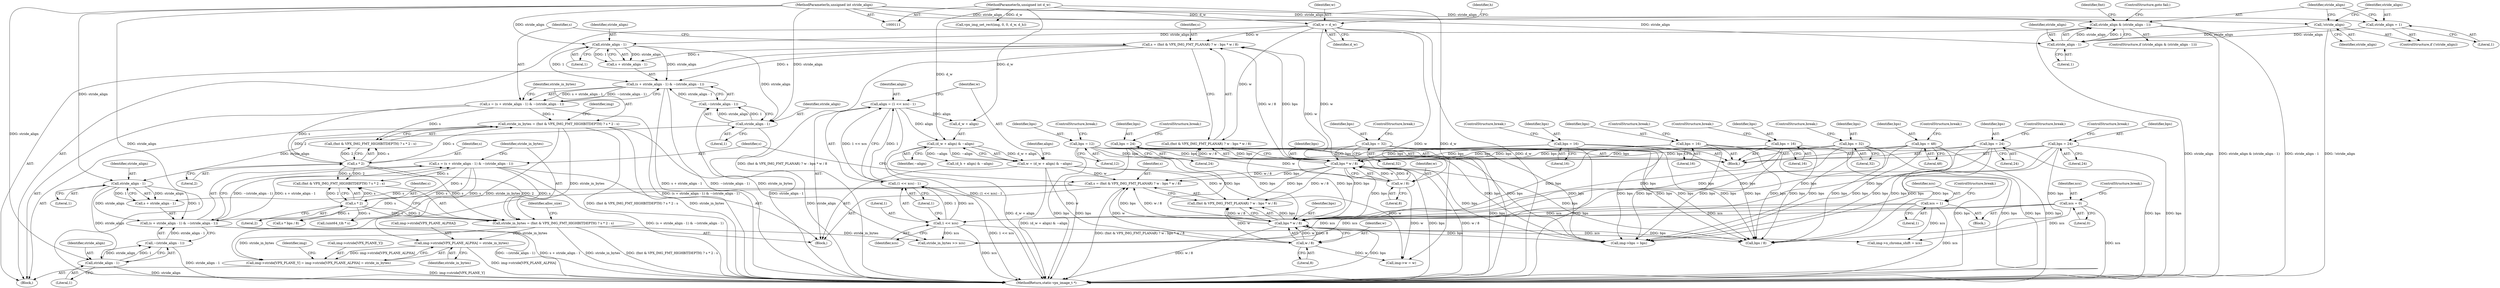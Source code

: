 digraph "0_Android_55cd1dd7c8d0a3de907d22e0f12718733f4e41d9@pointer" {
"1000495" [label="(Call,img->stride[VPX_PLANE_ALPHA] = stride_in_bytes)"];
"1000290" [label="(Call,stride_in_bytes = (fmt & VPX_IMG_FMT_HIGHBITDEPTH) ? s * 2 : s)"];
"1000296" [label="(Call,s * 2)"];
"1000278" [label="(Call,s = (s + stride_align - 1) & ~(stride_align - 1))"];
"1000280" [label="(Call,(s + stride_align - 1) & ~(stride_align - 1))"];
"1000266" [label="(Call,s = (fmt & VPX_IMG_FMT_PLANAR) ? w : bps * w / 8)"];
"1000275" [label="(Call,w / 8)"];
"1000260" [label="(Call,w = d_w)"];
"1000114" [label="(MethodParameterIn,unsigned int d_w)"];
"1000273" [label="(Call,bps * w / 8)"];
"1000167" [label="(Call,bps = 24)"];
"1000186" [label="(Call,bps = 12)"];
"1000208" [label="(Call,bps = 32)"];
"1000178" [label="(Call,bps = 16)"];
"1000218" [label="(Call,bps = 16)"];
"1000213" [label="(Call,bps = 48)"];
"1000202" [label="(Call,bps = 24)"];
"1000192" [label="(Call,bps = 16)"];
"1000161" [label="(Call,bps = 32)"];
"1000197" [label="(Call,bps = 24)"];
"1000283" [label="(Call,stride_align - 1)"];
"1000148" [label="(Call,stride_align & (stride_align - 1))"];
"1000150" [label="(Call,stride_align - 1)"];
"1000142" [label="(Call,!stride_align)"];
"1000117" [label="(MethodParameterIn,unsigned int stride_align)"];
"1000144" [label="(Call,stride_align = 1)"];
"1000286" [label="(Call,~(stride_align - 1))"];
"1000287" [label="(Call,stride_align - 1)"];
"1000390" [label="(Call,stride_in_bytes = (fmt & VPX_IMG_FMT_HIGHBITDEPTH) ? s * 2 : s)"];
"1000396" [label="(Call,s * 2)"];
"1000378" [label="(Call,s = (s + stride_align - 1) & ~(stride_align - 1))"];
"1000380" [label="(Call,(s + stride_align - 1) & ~(stride_align - 1))"];
"1000366" [label="(Call,s = (fmt & VPX_IMG_FMT_PLANAR) ? w : bps * w / 8)"];
"1000375" [label="(Call,w / 8)"];
"1000345" [label="(Call,w = (d_w + align) & ~align)"];
"1000347" [label="(Call,(d_w + align) & ~align)"];
"1000338" [label="(Call,align = (1 << xcs) - 1)"];
"1000340" [label="(Call,(1 << xcs) - 1)"];
"1000341" [label="(Call,1 << xcs)"];
"1000232" [label="(Call,xcs = 1)"];
"1000237" [label="(Call,xcs = 0)"];
"1000373" [label="(Call,bps * w / 8)"];
"1000383" [label="(Call,stride_align - 1)"];
"1000386" [label="(Call,~(stride_align - 1))"];
"1000387" [label="(Call,stride_align - 1)"];
"1000489" [label="(Call,img->stride[VPX_PLANE_Y] = img->stride[VPX_PLANE_ALPHA] = stride_in_bytes)"];
"1000412" [label="(Call,bps / 8)"];
"1000397" [label="(Identifier,s)"];
"1000484" [label="(Call,img->bps = bps)"];
"1000181" [label="(ControlStructure,break;)"];
"1000170" [label="(ControlStructure,break;)"];
"1000415" [label="(Call,(uint64_t)h * s)"];
"1000147" [label="(ControlStructure,if (stride_align & (stride_align - 1)))"];
"1000142" [label="(Call,!stride_align)"];
"1000192" [label="(Call,bps = 16)"];
"1000213" [label="(Call,bps = 48)"];
"1000260" [label="(Call,w = d_w)"];
"1000189" [label="(ControlStructure,break;)"];
"1000298" [label="(Literal,2)"];
"1000378" [label="(Call,s = (s + stride_align - 1) & ~(stride_align - 1))"];
"1000290" [label="(Call,stride_in_bytes = (fmt & VPX_IMG_FMT_HIGHBITDEPTH) ? s * 2 : s)"];
"1000169" [label="(Literal,24)"];
"1000202" [label="(Call,bps = 24)"];
"1000220" [label="(Literal,16)"];
"1000151" [label="(Identifier,stride_align)"];
"1000296" [label="(Call,s * 2)"];
"1000348" [label="(Call,d_w + align)"];
"1000376" [label="(Identifier,w)"];
"1000340" [label="(Call,(1 << xcs) - 1)"];
"1000474" [label="(Call,img->x_chroma_shift = xcs)"];
"1000224" [label="(Block,)"];
"1000114" [label="(MethodParameterIn,unsigned int d_w)"];
"1000266" [label="(Call,s = (fmt & VPX_IMG_FMT_PLANAR) ? w : bps * w / 8)"];
"1000163" [label="(Literal,32)"];
"1000164" [label="(ControlStructure,break;)"];
"1000186" [label="(Call,bps = 12)"];
"1000373" [label="(Call,bps * w / 8)"];
"1000380" [label="(Call,(s + stride_align - 1) & ~(stride_align - 1))"];
"1000505" [label="(Identifier,img)"];
"1000162" [label="(Identifier,bps)"];
"1000221" [label="(ControlStructure,break;)"];
"1000209" [label="(Identifier,bps)"];
"1000410" [label="(Call,s * bps / 8)"];
"1000195" [label="(ControlStructure,break;)"];
"1000208" [label="(Call,bps = 32)"];
"1000141" [label="(ControlStructure,if (!stride_align))"];
"1000198" [label="(Identifier,bps)"];
"1000261" [label="(Identifier,w)"];
"1000143" [label="(Identifier,stride_align)"];
"1000361" [label="(Call,(d_h + align) & ~align)"];
"1000368" [label="(Call,(fmt & VPX_IMG_FMT_PLANAR) ? w : bps * w / 8)"];
"1000344" [label="(Literal,1)"];
"1000291" [label="(Identifier,stride_in_bytes)"];
"1000148" [label="(Call,stride_align & (stride_align - 1))"];
"1000276" [label="(Identifier,w)"];
"1000285" [label="(Literal,1)"];
"1000238" [label="(Identifier,xcs)"];
"1000384" [label="(Identifier,stride_align)"];
"1000392" [label="(Call,(fmt & VPX_IMG_FMT_HIGHBITDEPTH) ? s * 2 : s)"];
"1000203" [label="(Identifier,bps)"];
"1000215" [label="(Literal,48)"];
"1000338" [label="(Call,align = (1 << xcs) - 1)"];
"1000489" [label="(Call,img->stride[VPX_PLANE_Y] = img->stride[VPX_PLANE_ALPHA] = stride_in_bytes)"];
"1000153" [label="(ControlStructure,goto fail;)"];
"1000501" [label="(Identifier,stride_in_bytes)"];
"1000149" [label="(Identifier,stride_align)"];
"1000286" [label="(Call,~(stride_align - 1))"];
"1000386" [label="(Call,~(stride_align - 1))"];
"1000280" [label="(Call,(s + stride_align - 1) & ~(stride_align - 1))"];
"1000379" [label="(Identifier,s)"];
"1000219" [label="(Identifier,bps)"];
"1000264" [label="(Identifier,h)"];
"1000375" [label="(Call,w / 8)"];
"1000388" [label="(Identifier,stride_align)"];
"1000194" [label="(Literal,16)"];
"1000383" [label="(Call,stride_align - 1)"];
"1000161" [label="(Call,bps = 32)"];
"1000464" [label="(Call,img->w = w)"];
"1000387" [label="(Call,stride_align - 1)"];
"1000367" [label="(Identifier,s)"];
"1000341" [label="(Call,1 << xcs)"];
"1000117" [label="(MethodParameterIn,unsigned int stride_align)"];
"1000353" [label="(Identifier,align)"];
"1000496" [label="(Call,img->stride[VPX_PLANE_ALPHA])"];
"1000167" [label="(Call,bps = 24)"];
"1000237" [label="(Call,xcs = 0)"];
"1000390" [label="(Call,stride_in_bytes = (fmt & VPX_IMG_FMT_HIGHBITDEPTH) ? s * 2 : s)"];
"1000187" [label="(Identifier,bps)"];
"1000389" [label="(Literal,1)"];
"1000278" [label="(Call,s = (s + stride_align - 1) & ~(stride_align - 1))"];
"1000283" [label="(Call,stride_align - 1)"];
"1000188" [label="(Literal,12)"];
"1000204" [label="(Literal,24)"];
"1000152" [label="(Literal,1)"];
"1000514" [label="(Call,stride_in_bytes >> xcs)"];
"1000146" [label="(Literal,1)"];
"1000210" [label="(Literal,32)"];
"1000156" [label="(Block,)"];
"1000289" [label="(Literal,1)"];
"1000351" [label="(Identifier,~align)"];
"1000235" [label="(ControlStructure,break;)"];
"1000297" [label="(Identifier,s)"];
"1000490" [label="(Call,img->stride[VPX_PLANE_Y])"];
"1000199" [label="(Literal,24)"];
"1000234" [label="(Literal,1)"];
"1000292" [label="(Call,(fmt & VPX_IMG_FMT_HIGHBITDEPTH) ? s * 2 : s)"];
"1000178" [label="(Call,bps = 16)"];
"1000287" [label="(Call,stride_align - 1)"];
"1000150" [label="(Call,stride_align - 1)"];
"1000345" [label="(Call,w = (d_w + align) & ~align)"];
"1000205" [label="(ControlStructure,break;)"];
"1000519" [label="(Call,vpx_img_set_rect(img, 0, 0, d_w, d_h))"];
"1000495" [label="(Call,img->stride[VPX_PLANE_ALPHA] = stride_in_bytes)"];
"1000381" [label="(Call,s + stride_align - 1)"];
"1000232" [label="(Call,xcs = 1)"];
"1000401" [label="(Identifier,alloc_size)"];
"1000343" [label="(Identifier,xcs)"];
"1000284" [label="(Identifier,stride_align)"];
"1000262" [label="(Identifier,d_w)"];
"1000218" [label="(Call,bps = 16)"];
"1000339" [label="(Identifier,align)"];
"1000233" [label="(Identifier,xcs)"];
"1000267" [label="(Identifier,s)"];
"1000155" [label="(Identifier,fmt)"];
"1000273" [label="(Call,bps * w / 8)"];
"1000216" [label="(ControlStructure,break;)"];
"1000342" [label="(Literal,1)"];
"1000366" [label="(Call,s = (fmt & VPX_IMG_FMT_PLANAR) ? w : bps * w / 8)"];
"1000532" [label="(MethodReturn,static vpx_image_t *)"];
"1000279" [label="(Identifier,s)"];
"1000179" [label="(Identifier,bps)"];
"1000145" [label="(Identifier,stride_align)"];
"1000240" [label="(ControlStructure,break;)"];
"1000302" [label="(Identifier,img)"];
"1000288" [label="(Identifier,stride_align)"];
"1000119" [label="(Block,)"];
"1000144" [label="(Call,stride_align = 1)"];
"1000168" [label="(Identifier,bps)"];
"1000268" [label="(Call,(fmt & VPX_IMG_FMT_PLANAR) ? w : bps * w / 8)"];
"1000275" [label="(Call,w / 8)"];
"1000346" [label="(Identifier,w)"];
"1000347" [label="(Call,(d_w + align) & ~align)"];
"1000197" [label="(Call,bps = 24)"];
"1000398" [label="(Literal,2)"];
"1000277" [label="(Literal,8)"];
"1000336" [label="(Block,)"];
"1000281" [label="(Call,s + stride_align - 1)"];
"1000200" [label="(ControlStructure,break;)"];
"1000391" [label="(Identifier,stride_in_bytes)"];
"1000214" [label="(Identifier,bps)"];
"1000239" [label="(Literal,0)"];
"1000385" [label="(Literal,1)"];
"1000377" [label="(Literal,8)"];
"1000374" [label="(Identifier,bps)"];
"1000180" [label="(Literal,16)"];
"1000211" [label="(ControlStructure,break;)"];
"1000193" [label="(Identifier,bps)"];
"1000274" [label="(Identifier,bps)"];
"1000396" [label="(Call,s * 2)"];
"1000495" -> "1000489"  [label="AST: "];
"1000495" -> "1000501"  [label="CFG: "];
"1000496" -> "1000495"  [label="AST: "];
"1000501" -> "1000495"  [label="AST: "];
"1000489" -> "1000495"  [label="CFG: "];
"1000495" -> "1000532"  [label="DDG: img->stride[VPX_PLANE_ALPHA]"];
"1000495" -> "1000489"  [label="DDG: img->stride[VPX_PLANE_ALPHA]"];
"1000290" -> "1000495"  [label="DDG: stride_in_bytes"];
"1000390" -> "1000495"  [label="DDG: stride_in_bytes"];
"1000290" -> "1000119"  [label="AST: "];
"1000290" -> "1000292"  [label="CFG: "];
"1000291" -> "1000290"  [label="AST: "];
"1000292" -> "1000290"  [label="AST: "];
"1000302" -> "1000290"  [label="CFG: "];
"1000290" -> "1000532"  [label="DDG: stride_in_bytes"];
"1000290" -> "1000532"  [label="DDG: (fmt & VPX_IMG_FMT_HIGHBITDEPTH) ? s * 2 : s"];
"1000296" -> "1000290"  [label="DDG: s"];
"1000296" -> "1000290"  [label="DDG: 2"];
"1000278" -> "1000290"  [label="DDG: s"];
"1000290" -> "1000489"  [label="DDG: stride_in_bytes"];
"1000290" -> "1000514"  [label="DDG: stride_in_bytes"];
"1000296" -> "1000292"  [label="AST: "];
"1000296" -> "1000298"  [label="CFG: "];
"1000297" -> "1000296"  [label="AST: "];
"1000298" -> "1000296"  [label="AST: "];
"1000292" -> "1000296"  [label="CFG: "];
"1000296" -> "1000292"  [label="DDG: s"];
"1000296" -> "1000292"  [label="DDG: 2"];
"1000278" -> "1000296"  [label="DDG: s"];
"1000296" -> "1000390"  [label="DDG: s"];
"1000296" -> "1000390"  [label="DDG: 2"];
"1000296" -> "1000392"  [label="DDG: s"];
"1000296" -> "1000392"  [label="DDG: 2"];
"1000278" -> "1000119"  [label="AST: "];
"1000278" -> "1000280"  [label="CFG: "];
"1000279" -> "1000278"  [label="AST: "];
"1000280" -> "1000278"  [label="AST: "];
"1000291" -> "1000278"  [label="CFG: "];
"1000278" -> "1000532"  [label="DDG: (s + stride_align - 1) & ~(stride_align - 1)"];
"1000280" -> "1000278"  [label="DDG: s + stride_align - 1"];
"1000280" -> "1000278"  [label="DDG: ~(stride_align - 1)"];
"1000278" -> "1000292"  [label="DDG: s"];
"1000280" -> "1000286"  [label="CFG: "];
"1000281" -> "1000280"  [label="AST: "];
"1000286" -> "1000280"  [label="AST: "];
"1000280" -> "1000532"  [label="DDG: ~(stride_align - 1)"];
"1000280" -> "1000532"  [label="DDG: s + stride_align - 1"];
"1000266" -> "1000280"  [label="DDG: s"];
"1000283" -> "1000280"  [label="DDG: stride_align"];
"1000283" -> "1000280"  [label="DDG: 1"];
"1000286" -> "1000280"  [label="DDG: stride_align - 1"];
"1000266" -> "1000119"  [label="AST: "];
"1000266" -> "1000268"  [label="CFG: "];
"1000267" -> "1000266"  [label="AST: "];
"1000268" -> "1000266"  [label="AST: "];
"1000279" -> "1000266"  [label="CFG: "];
"1000266" -> "1000532"  [label="DDG: (fmt & VPX_IMG_FMT_PLANAR) ? w : bps * w / 8"];
"1000275" -> "1000266"  [label="DDG: w"];
"1000260" -> "1000266"  [label="DDG: w"];
"1000273" -> "1000266"  [label="DDG: bps"];
"1000273" -> "1000266"  [label="DDG: w / 8"];
"1000266" -> "1000281"  [label="DDG: s"];
"1000275" -> "1000273"  [label="AST: "];
"1000275" -> "1000277"  [label="CFG: "];
"1000276" -> "1000275"  [label="AST: "];
"1000277" -> "1000275"  [label="AST: "];
"1000273" -> "1000275"  [label="CFG: "];
"1000275" -> "1000268"  [label="DDG: w"];
"1000275" -> "1000273"  [label="DDG: w"];
"1000275" -> "1000273"  [label="DDG: 8"];
"1000260" -> "1000275"  [label="DDG: w"];
"1000275" -> "1000464"  [label="DDG: w"];
"1000260" -> "1000119"  [label="AST: "];
"1000260" -> "1000262"  [label="CFG: "];
"1000261" -> "1000260"  [label="AST: "];
"1000262" -> "1000260"  [label="AST: "];
"1000264" -> "1000260"  [label="CFG: "];
"1000260" -> "1000532"  [label="DDG: d_w"];
"1000114" -> "1000260"  [label="DDG: d_w"];
"1000260" -> "1000268"  [label="DDG: w"];
"1000260" -> "1000464"  [label="DDG: w"];
"1000114" -> "1000111"  [label="AST: "];
"1000114" -> "1000532"  [label="DDG: d_w"];
"1000114" -> "1000347"  [label="DDG: d_w"];
"1000114" -> "1000348"  [label="DDG: d_w"];
"1000114" -> "1000519"  [label="DDG: d_w"];
"1000273" -> "1000268"  [label="AST: "];
"1000274" -> "1000273"  [label="AST: "];
"1000268" -> "1000273"  [label="CFG: "];
"1000273" -> "1000532"  [label="DDG: w / 8"];
"1000273" -> "1000532"  [label="DDG: bps"];
"1000273" -> "1000268"  [label="DDG: bps"];
"1000273" -> "1000268"  [label="DDG: w / 8"];
"1000167" -> "1000273"  [label="DDG: bps"];
"1000186" -> "1000273"  [label="DDG: bps"];
"1000208" -> "1000273"  [label="DDG: bps"];
"1000178" -> "1000273"  [label="DDG: bps"];
"1000218" -> "1000273"  [label="DDG: bps"];
"1000213" -> "1000273"  [label="DDG: bps"];
"1000202" -> "1000273"  [label="DDG: bps"];
"1000192" -> "1000273"  [label="DDG: bps"];
"1000161" -> "1000273"  [label="DDG: bps"];
"1000197" -> "1000273"  [label="DDG: bps"];
"1000273" -> "1000366"  [label="DDG: bps"];
"1000273" -> "1000366"  [label="DDG: w / 8"];
"1000273" -> "1000368"  [label="DDG: bps"];
"1000273" -> "1000368"  [label="DDG: w / 8"];
"1000273" -> "1000373"  [label="DDG: bps"];
"1000273" -> "1000412"  [label="DDG: bps"];
"1000273" -> "1000484"  [label="DDG: bps"];
"1000167" -> "1000156"  [label="AST: "];
"1000167" -> "1000169"  [label="CFG: "];
"1000168" -> "1000167"  [label="AST: "];
"1000169" -> "1000167"  [label="AST: "];
"1000170" -> "1000167"  [label="CFG: "];
"1000167" -> "1000532"  [label="DDG: bps"];
"1000167" -> "1000373"  [label="DDG: bps"];
"1000167" -> "1000412"  [label="DDG: bps"];
"1000167" -> "1000484"  [label="DDG: bps"];
"1000186" -> "1000156"  [label="AST: "];
"1000186" -> "1000188"  [label="CFG: "];
"1000187" -> "1000186"  [label="AST: "];
"1000188" -> "1000186"  [label="AST: "];
"1000189" -> "1000186"  [label="CFG: "];
"1000186" -> "1000532"  [label="DDG: bps"];
"1000186" -> "1000373"  [label="DDG: bps"];
"1000186" -> "1000412"  [label="DDG: bps"];
"1000186" -> "1000484"  [label="DDG: bps"];
"1000208" -> "1000156"  [label="AST: "];
"1000208" -> "1000210"  [label="CFG: "];
"1000209" -> "1000208"  [label="AST: "];
"1000210" -> "1000208"  [label="AST: "];
"1000211" -> "1000208"  [label="CFG: "];
"1000208" -> "1000532"  [label="DDG: bps"];
"1000208" -> "1000373"  [label="DDG: bps"];
"1000208" -> "1000412"  [label="DDG: bps"];
"1000208" -> "1000484"  [label="DDG: bps"];
"1000178" -> "1000156"  [label="AST: "];
"1000178" -> "1000180"  [label="CFG: "];
"1000179" -> "1000178"  [label="AST: "];
"1000180" -> "1000178"  [label="AST: "];
"1000181" -> "1000178"  [label="CFG: "];
"1000178" -> "1000532"  [label="DDG: bps"];
"1000178" -> "1000373"  [label="DDG: bps"];
"1000178" -> "1000412"  [label="DDG: bps"];
"1000178" -> "1000484"  [label="DDG: bps"];
"1000218" -> "1000156"  [label="AST: "];
"1000218" -> "1000220"  [label="CFG: "];
"1000219" -> "1000218"  [label="AST: "];
"1000220" -> "1000218"  [label="AST: "];
"1000221" -> "1000218"  [label="CFG: "];
"1000218" -> "1000532"  [label="DDG: bps"];
"1000218" -> "1000373"  [label="DDG: bps"];
"1000218" -> "1000412"  [label="DDG: bps"];
"1000218" -> "1000484"  [label="DDG: bps"];
"1000213" -> "1000156"  [label="AST: "];
"1000213" -> "1000215"  [label="CFG: "];
"1000214" -> "1000213"  [label="AST: "];
"1000215" -> "1000213"  [label="AST: "];
"1000216" -> "1000213"  [label="CFG: "];
"1000213" -> "1000532"  [label="DDG: bps"];
"1000213" -> "1000373"  [label="DDG: bps"];
"1000213" -> "1000412"  [label="DDG: bps"];
"1000213" -> "1000484"  [label="DDG: bps"];
"1000202" -> "1000156"  [label="AST: "];
"1000202" -> "1000204"  [label="CFG: "];
"1000203" -> "1000202"  [label="AST: "];
"1000204" -> "1000202"  [label="AST: "];
"1000205" -> "1000202"  [label="CFG: "];
"1000202" -> "1000532"  [label="DDG: bps"];
"1000202" -> "1000373"  [label="DDG: bps"];
"1000202" -> "1000412"  [label="DDG: bps"];
"1000202" -> "1000484"  [label="DDG: bps"];
"1000192" -> "1000156"  [label="AST: "];
"1000192" -> "1000194"  [label="CFG: "];
"1000193" -> "1000192"  [label="AST: "];
"1000194" -> "1000192"  [label="AST: "];
"1000195" -> "1000192"  [label="CFG: "];
"1000192" -> "1000532"  [label="DDG: bps"];
"1000192" -> "1000373"  [label="DDG: bps"];
"1000192" -> "1000412"  [label="DDG: bps"];
"1000192" -> "1000484"  [label="DDG: bps"];
"1000161" -> "1000156"  [label="AST: "];
"1000161" -> "1000163"  [label="CFG: "];
"1000162" -> "1000161"  [label="AST: "];
"1000163" -> "1000161"  [label="AST: "];
"1000164" -> "1000161"  [label="CFG: "];
"1000161" -> "1000532"  [label="DDG: bps"];
"1000161" -> "1000373"  [label="DDG: bps"];
"1000161" -> "1000412"  [label="DDG: bps"];
"1000161" -> "1000484"  [label="DDG: bps"];
"1000197" -> "1000156"  [label="AST: "];
"1000197" -> "1000199"  [label="CFG: "];
"1000198" -> "1000197"  [label="AST: "];
"1000199" -> "1000197"  [label="AST: "];
"1000200" -> "1000197"  [label="CFG: "];
"1000197" -> "1000532"  [label="DDG: bps"];
"1000197" -> "1000373"  [label="DDG: bps"];
"1000197" -> "1000412"  [label="DDG: bps"];
"1000197" -> "1000484"  [label="DDG: bps"];
"1000283" -> "1000281"  [label="AST: "];
"1000283" -> "1000285"  [label="CFG: "];
"1000284" -> "1000283"  [label="AST: "];
"1000285" -> "1000283"  [label="AST: "];
"1000281" -> "1000283"  [label="CFG: "];
"1000283" -> "1000281"  [label="DDG: stride_align"];
"1000283" -> "1000281"  [label="DDG: 1"];
"1000148" -> "1000283"  [label="DDG: stride_align"];
"1000117" -> "1000283"  [label="DDG: stride_align"];
"1000283" -> "1000287"  [label="DDG: stride_align"];
"1000148" -> "1000147"  [label="AST: "];
"1000148" -> "1000150"  [label="CFG: "];
"1000149" -> "1000148"  [label="AST: "];
"1000150" -> "1000148"  [label="AST: "];
"1000153" -> "1000148"  [label="CFG: "];
"1000155" -> "1000148"  [label="CFG: "];
"1000148" -> "1000532"  [label="DDG: stride_align"];
"1000148" -> "1000532"  [label="DDG: stride_align & (stride_align - 1)"];
"1000148" -> "1000532"  [label="DDG: stride_align - 1"];
"1000150" -> "1000148"  [label="DDG: stride_align"];
"1000150" -> "1000148"  [label="DDG: 1"];
"1000117" -> "1000148"  [label="DDG: stride_align"];
"1000150" -> "1000152"  [label="CFG: "];
"1000151" -> "1000150"  [label="AST: "];
"1000152" -> "1000150"  [label="AST: "];
"1000142" -> "1000150"  [label="DDG: stride_align"];
"1000144" -> "1000150"  [label="DDG: stride_align"];
"1000117" -> "1000150"  [label="DDG: stride_align"];
"1000142" -> "1000141"  [label="AST: "];
"1000142" -> "1000143"  [label="CFG: "];
"1000143" -> "1000142"  [label="AST: "];
"1000145" -> "1000142"  [label="CFG: "];
"1000149" -> "1000142"  [label="CFG: "];
"1000142" -> "1000532"  [label="DDG: !stride_align"];
"1000117" -> "1000142"  [label="DDG: stride_align"];
"1000117" -> "1000111"  [label="AST: "];
"1000117" -> "1000532"  [label="DDG: stride_align"];
"1000117" -> "1000144"  [label="DDG: stride_align"];
"1000117" -> "1000287"  [label="DDG: stride_align"];
"1000117" -> "1000383"  [label="DDG: stride_align"];
"1000117" -> "1000387"  [label="DDG: stride_align"];
"1000144" -> "1000141"  [label="AST: "];
"1000144" -> "1000146"  [label="CFG: "];
"1000145" -> "1000144"  [label="AST: "];
"1000146" -> "1000144"  [label="AST: "];
"1000149" -> "1000144"  [label="CFG: "];
"1000286" -> "1000287"  [label="CFG: "];
"1000287" -> "1000286"  [label="AST: "];
"1000286" -> "1000532"  [label="DDG: stride_align - 1"];
"1000287" -> "1000286"  [label="DDG: stride_align"];
"1000287" -> "1000286"  [label="DDG: 1"];
"1000287" -> "1000289"  [label="CFG: "];
"1000288" -> "1000287"  [label="AST: "];
"1000289" -> "1000287"  [label="AST: "];
"1000287" -> "1000532"  [label="DDG: stride_align"];
"1000287" -> "1000383"  [label="DDG: stride_align"];
"1000390" -> "1000336"  [label="AST: "];
"1000390" -> "1000392"  [label="CFG: "];
"1000391" -> "1000390"  [label="AST: "];
"1000392" -> "1000390"  [label="AST: "];
"1000401" -> "1000390"  [label="CFG: "];
"1000390" -> "1000532"  [label="DDG: (fmt & VPX_IMG_FMT_HIGHBITDEPTH) ? s * 2 : s"];
"1000390" -> "1000532"  [label="DDG: stride_in_bytes"];
"1000396" -> "1000390"  [label="DDG: s"];
"1000396" -> "1000390"  [label="DDG: 2"];
"1000378" -> "1000390"  [label="DDG: s"];
"1000390" -> "1000489"  [label="DDG: stride_in_bytes"];
"1000390" -> "1000514"  [label="DDG: stride_in_bytes"];
"1000396" -> "1000392"  [label="AST: "];
"1000396" -> "1000398"  [label="CFG: "];
"1000397" -> "1000396"  [label="AST: "];
"1000398" -> "1000396"  [label="AST: "];
"1000392" -> "1000396"  [label="CFG: "];
"1000396" -> "1000392"  [label="DDG: s"];
"1000396" -> "1000392"  [label="DDG: 2"];
"1000378" -> "1000396"  [label="DDG: s"];
"1000396" -> "1000410"  [label="DDG: s"];
"1000396" -> "1000415"  [label="DDG: s"];
"1000378" -> "1000336"  [label="AST: "];
"1000378" -> "1000380"  [label="CFG: "];
"1000379" -> "1000378"  [label="AST: "];
"1000380" -> "1000378"  [label="AST: "];
"1000391" -> "1000378"  [label="CFG: "];
"1000378" -> "1000532"  [label="DDG: (s + stride_align - 1) & ~(stride_align - 1)"];
"1000380" -> "1000378"  [label="DDG: s + stride_align - 1"];
"1000380" -> "1000378"  [label="DDG: ~(stride_align - 1)"];
"1000378" -> "1000392"  [label="DDG: s"];
"1000378" -> "1000410"  [label="DDG: s"];
"1000378" -> "1000415"  [label="DDG: s"];
"1000380" -> "1000386"  [label="CFG: "];
"1000381" -> "1000380"  [label="AST: "];
"1000386" -> "1000380"  [label="AST: "];
"1000380" -> "1000532"  [label="DDG: ~(stride_align - 1)"];
"1000380" -> "1000532"  [label="DDG: s + stride_align - 1"];
"1000366" -> "1000380"  [label="DDG: s"];
"1000383" -> "1000380"  [label="DDG: stride_align"];
"1000383" -> "1000380"  [label="DDG: 1"];
"1000386" -> "1000380"  [label="DDG: stride_align - 1"];
"1000366" -> "1000336"  [label="AST: "];
"1000366" -> "1000368"  [label="CFG: "];
"1000367" -> "1000366"  [label="AST: "];
"1000368" -> "1000366"  [label="AST: "];
"1000379" -> "1000366"  [label="CFG: "];
"1000366" -> "1000532"  [label="DDG: (fmt & VPX_IMG_FMT_PLANAR) ? w : bps * w / 8"];
"1000375" -> "1000366"  [label="DDG: w"];
"1000345" -> "1000366"  [label="DDG: w"];
"1000373" -> "1000366"  [label="DDG: bps"];
"1000373" -> "1000366"  [label="DDG: w / 8"];
"1000366" -> "1000381"  [label="DDG: s"];
"1000375" -> "1000373"  [label="AST: "];
"1000375" -> "1000377"  [label="CFG: "];
"1000376" -> "1000375"  [label="AST: "];
"1000377" -> "1000375"  [label="AST: "];
"1000373" -> "1000375"  [label="CFG: "];
"1000375" -> "1000368"  [label="DDG: w"];
"1000375" -> "1000373"  [label="DDG: w"];
"1000375" -> "1000373"  [label="DDG: 8"];
"1000345" -> "1000375"  [label="DDG: w"];
"1000375" -> "1000464"  [label="DDG: w"];
"1000345" -> "1000336"  [label="AST: "];
"1000345" -> "1000347"  [label="CFG: "];
"1000346" -> "1000345"  [label="AST: "];
"1000347" -> "1000345"  [label="AST: "];
"1000353" -> "1000345"  [label="CFG: "];
"1000345" -> "1000532"  [label="DDG: (d_w + align) & ~align"];
"1000347" -> "1000345"  [label="DDG: d_w + align"];
"1000347" -> "1000345"  [label="DDG: ~align"];
"1000345" -> "1000368"  [label="DDG: w"];
"1000345" -> "1000464"  [label="DDG: w"];
"1000347" -> "1000351"  [label="CFG: "];
"1000348" -> "1000347"  [label="AST: "];
"1000351" -> "1000347"  [label="AST: "];
"1000347" -> "1000532"  [label="DDG: d_w + align"];
"1000338" -> "1000347"  [label="DDG: align"];
"1000347" -> "1000361"  [label="DDG: ~align"];
"1000338" -> "1000336"  [label="AST: "];
"1000338" -> "1000340"  [label="CFG: "];
"1000339" -> "1000338"  [label="AST: "];
"1000340" -> "1000338"  [label="AST: "];
"1000346" -> "1000338"  [label="CFG: "];
"1000338" -> "1000532"  [label="DDG: (1 << xcs) - 1"];
"1000340" -> "1000338"  [label="DDG: 1 << xcs"];
"1000340" -> "1000338"  [label="DDG: 1"];
"1000338" -> "1000348"  [label="DDG: align"];
"1000340" -> "1000344"  [label="CFG: "];
"1000341" -> "1000340"  [label="AST: "];
"1000344" -> "1000340"  [label="AST: "];
"1000340" -> "1000532"  [label="DDG: 1 << xcs"];
"1000341" -> "1000340"  [label="DDG: 1"];
"1000341" -> "1000340"  [label="DDG: xcs"];
"1000341" -> "1000343"  [label="CFG: "];
"1000342" -> "1000341"  [label="AST: "];
"1000343" -> "1000341"  [label="AST: "];
"1000344" -> "1000341"  [label="CFG: "];
"1000341" -> "1000532"  [label="DDG: xcs"];
"1000232" -> "1000341"  [label="DDG: xcs"];
"1000237" -> "1000341"  [label="DDG: xcs"];
"1000341" -> "1000474"  [label="DDG: xcs"];
"1000341" -> "1000514"  [label="DDG: xcs"];
"1000232" -> "1000224"  [label="AST: "];
"1000232" -> "1000234"  [label="CFG: "];
"1000233" -> "1000232"  [label="AST: "];
"1000234" -> "1000232"  [label="AST: "];
"1000235" -> "1000232"  [label="CFG: "];
"1000232" -> "1000532"  [label="DDG: xcs"];
"1000232" -> "1000474"  [label="DDG: xcs"];
"1000232" -> "1000514"  [label="DDG: xcs"];
"1000237" -> "1000224"  [label="AST: "];
"1000237" -> "1000239"  [label="CFG: "];
"1000238" -> "1000237"  [label="AST: "];
"1000239" -> "1000237"  [label="AST: "];
"1000240" -> "1000237"  [label="CFG: "];
"1000237" -> "1000532"  [label="DDG: xcs"];
"1000237" -> "1000474"  [label="DDG: xcs"];
"1000237" -> "1000514"  [label="DDG: xcs"];
"1000373" -> "1000368"  [label="AST: "];
"1000374" -> "1000373"  [label="AST: "];
"1000368" -> "1000373"  [label="CFG: "];
"1000373" -> "1000532"  [label="DDG: w / 8"];
"1000373" -> "1000532"  [label="DDG: bps"];
"1000373" -> "1000368"  [label="DDG: bps"];
"1000373" -> "1000368"  [label="DDG: w / 8"];
"1000373" -> "1000412"  [label="DDG: bps"];
"1000373" -> "1000484"  [label="DDG: bps"];
"1000383" -> "1000381"  [label="AST: "];
"1000383" -> "1000385"  [label="CFG: "];
"1000384" -> "1000383"  [label="AST: "];
"1000385" -> "1000383"  [label="AST: "];
"1000381" -> "1000383"  [label="CFG: "];
"1000383" -> "1000381"  [label="DDG: stride_align"];
"1000383" -> "1000381"  [label="DDG: 1"];
"1000383" -> "1000387"  [label="DDG: stride_align"];
"1000386" -> "1000387"  [label="CFG: "];
"1000387" -> "1000386"  [label="AST: "];
"1000386" -> "1000532"  [label="DDG: stride_align - 1"];
"1000387" -> "1000386"  [label="DDG: stride_align"];
"1000387" -> "1000386"  [label="DDG: 1"];
"1000387" -> "1000389"  [label="CFG: "];
"1000388" -> "1000387"  [label="AST: "];
"1000389" -> "1000387"  [label="AST: "];
"1000387" -> "1000532"  [label="DDG: stride_align"];
"1000489" -> "1000119"  [label="AST: "];
"1000490" -> "1000489"  [label="AST: "];
"1000505" -> "1000489"  [label="CFG: "];
"1000489" -> "1000532"  [label="DDG: img->stride[VPX_PLANE_Y]"];
}

